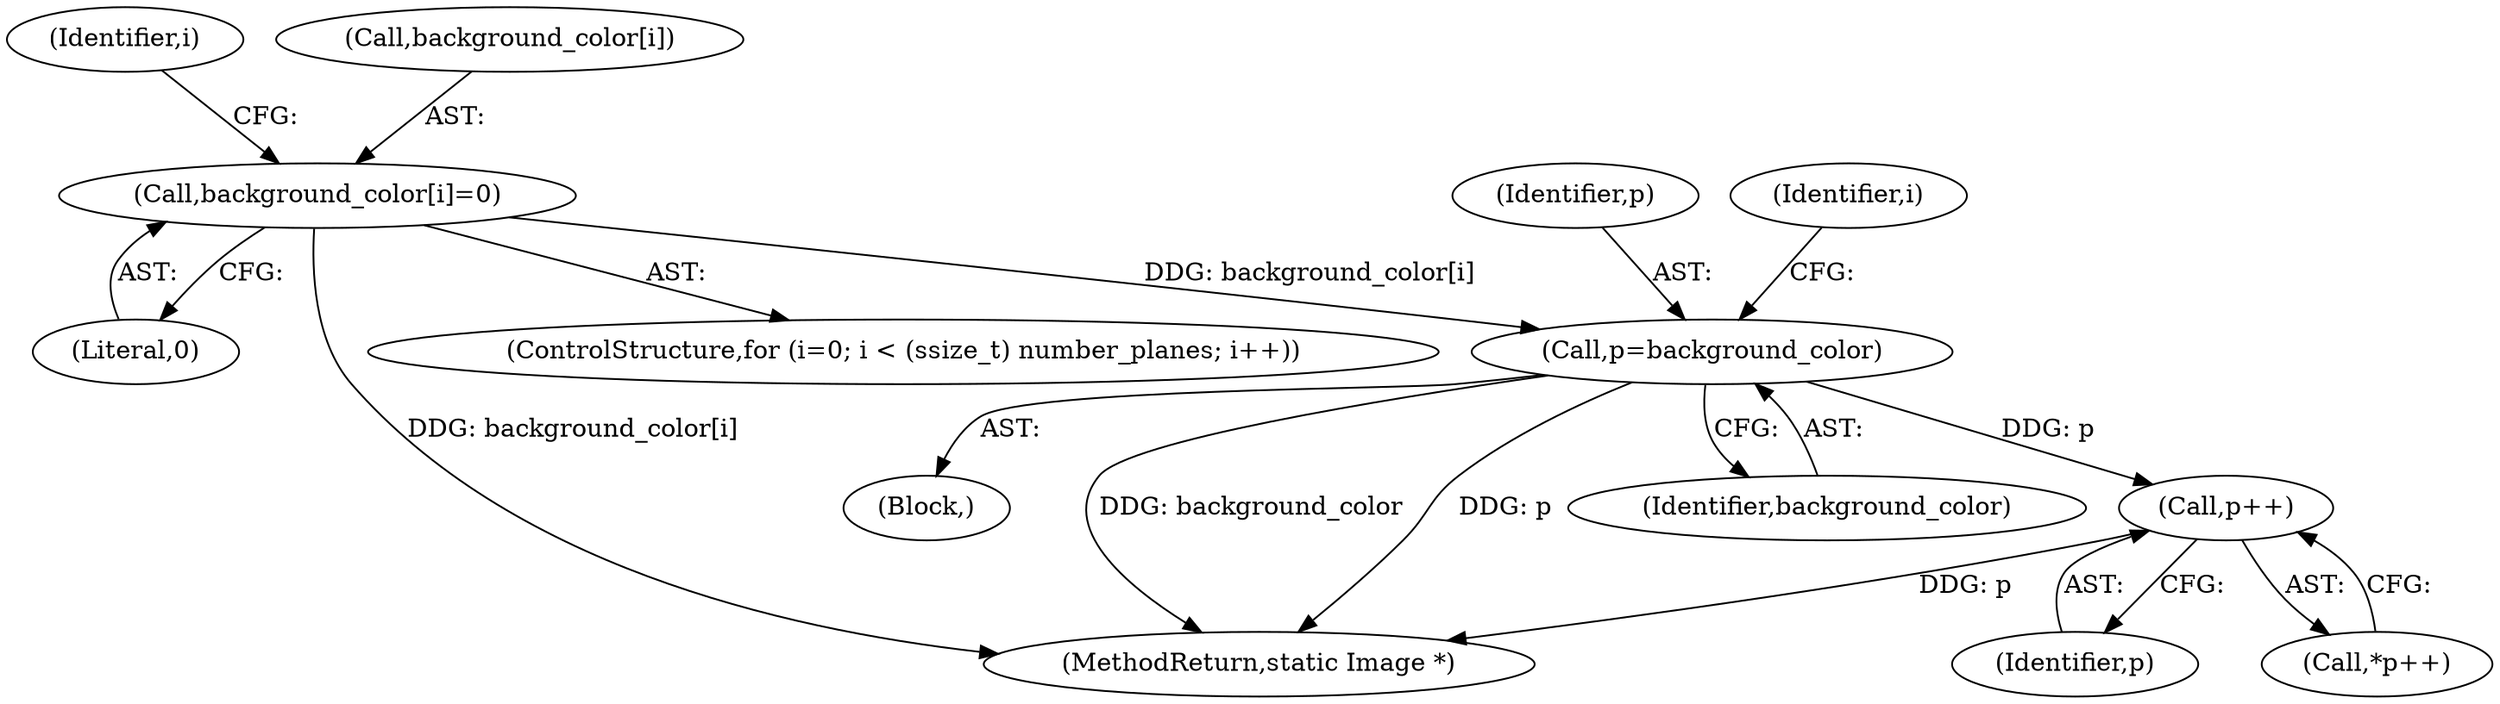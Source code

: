 digraph "0_ImageMagick_7fdf9ea808caa3c81a0eb42656e5fafc59084198@pointer" {
"1000421" [label="(Call,p=background_color)"];
"1000410" [label="(Call,background_color[i]=0)"];
"1000437" [label="(Call,p++)"];
"1000399" [label="(ControlStructure,for (i=0; i < (ssize_t) number_planes; i++))"];
"1000409" [label="(Identifier,i)"];
"1000436" [label="(Call,*p++)"];
"1000410" [label="(Call,background_color[i]=0)"];
"1000438" [label="(Identifier,p)"];
"1000420" [label="(Block,)"];
"1000414" [label="(Literal,0)"];
"1000437" [label="(Call,p++)"];
"1000421" [label="(Call,p=background_color)"];
"1002103" [label="(MethodReturn,static Image *)"];
"1000423" [label="(Identifier,background_color)"];
"1000411" [label="(Call,background_color[i])"];
"1000422" [label="(Identifier,p)"];
"1000426" [label="(Identifier,i)"];
"1000421" -> "1000420"  [label="AST: "];
"1000421" -> "1000423"  [label="CFG: "];
"1000422" -> "1000421"  [label="AST: "];
"1000423" -> "1000421"  [label="AST: "];
"1000426" -> "1000421"  [label="CFG: "];
"1000421" -> "1002103"  [label="DDG: background_color"];
"1000421" -> "1002103"  [label="DDG: p"];
"1000410" -> "1000421"  [label="DDG: background_color[i]"];
"1000421" -> "1000437"  [label="DDG: p"];
"1000410" -> "1000399"  [label="AST: "];
"1000410" -> "1000414"  [label="CFG: "];
"1000411" -> "1000410"  [label="AST: "];
"1000414" -> "1000410"  [label="AST: "];
"1000409" -> "1000410"  [label="CFG: "];
"1000410" -> "1002103"  [label="DDG: background_color[i]"];
"1000437" -> "1000436"  [label="AST: "];
"1000437" -> "1000438"  [label="CFG: "];
"1000438" -> "1000437"  [label="AST: "];
"1000436" -> "1000437"  [label="CFG: "];
"1000437" -> "1002103"  [label="DDG: p"];
}
